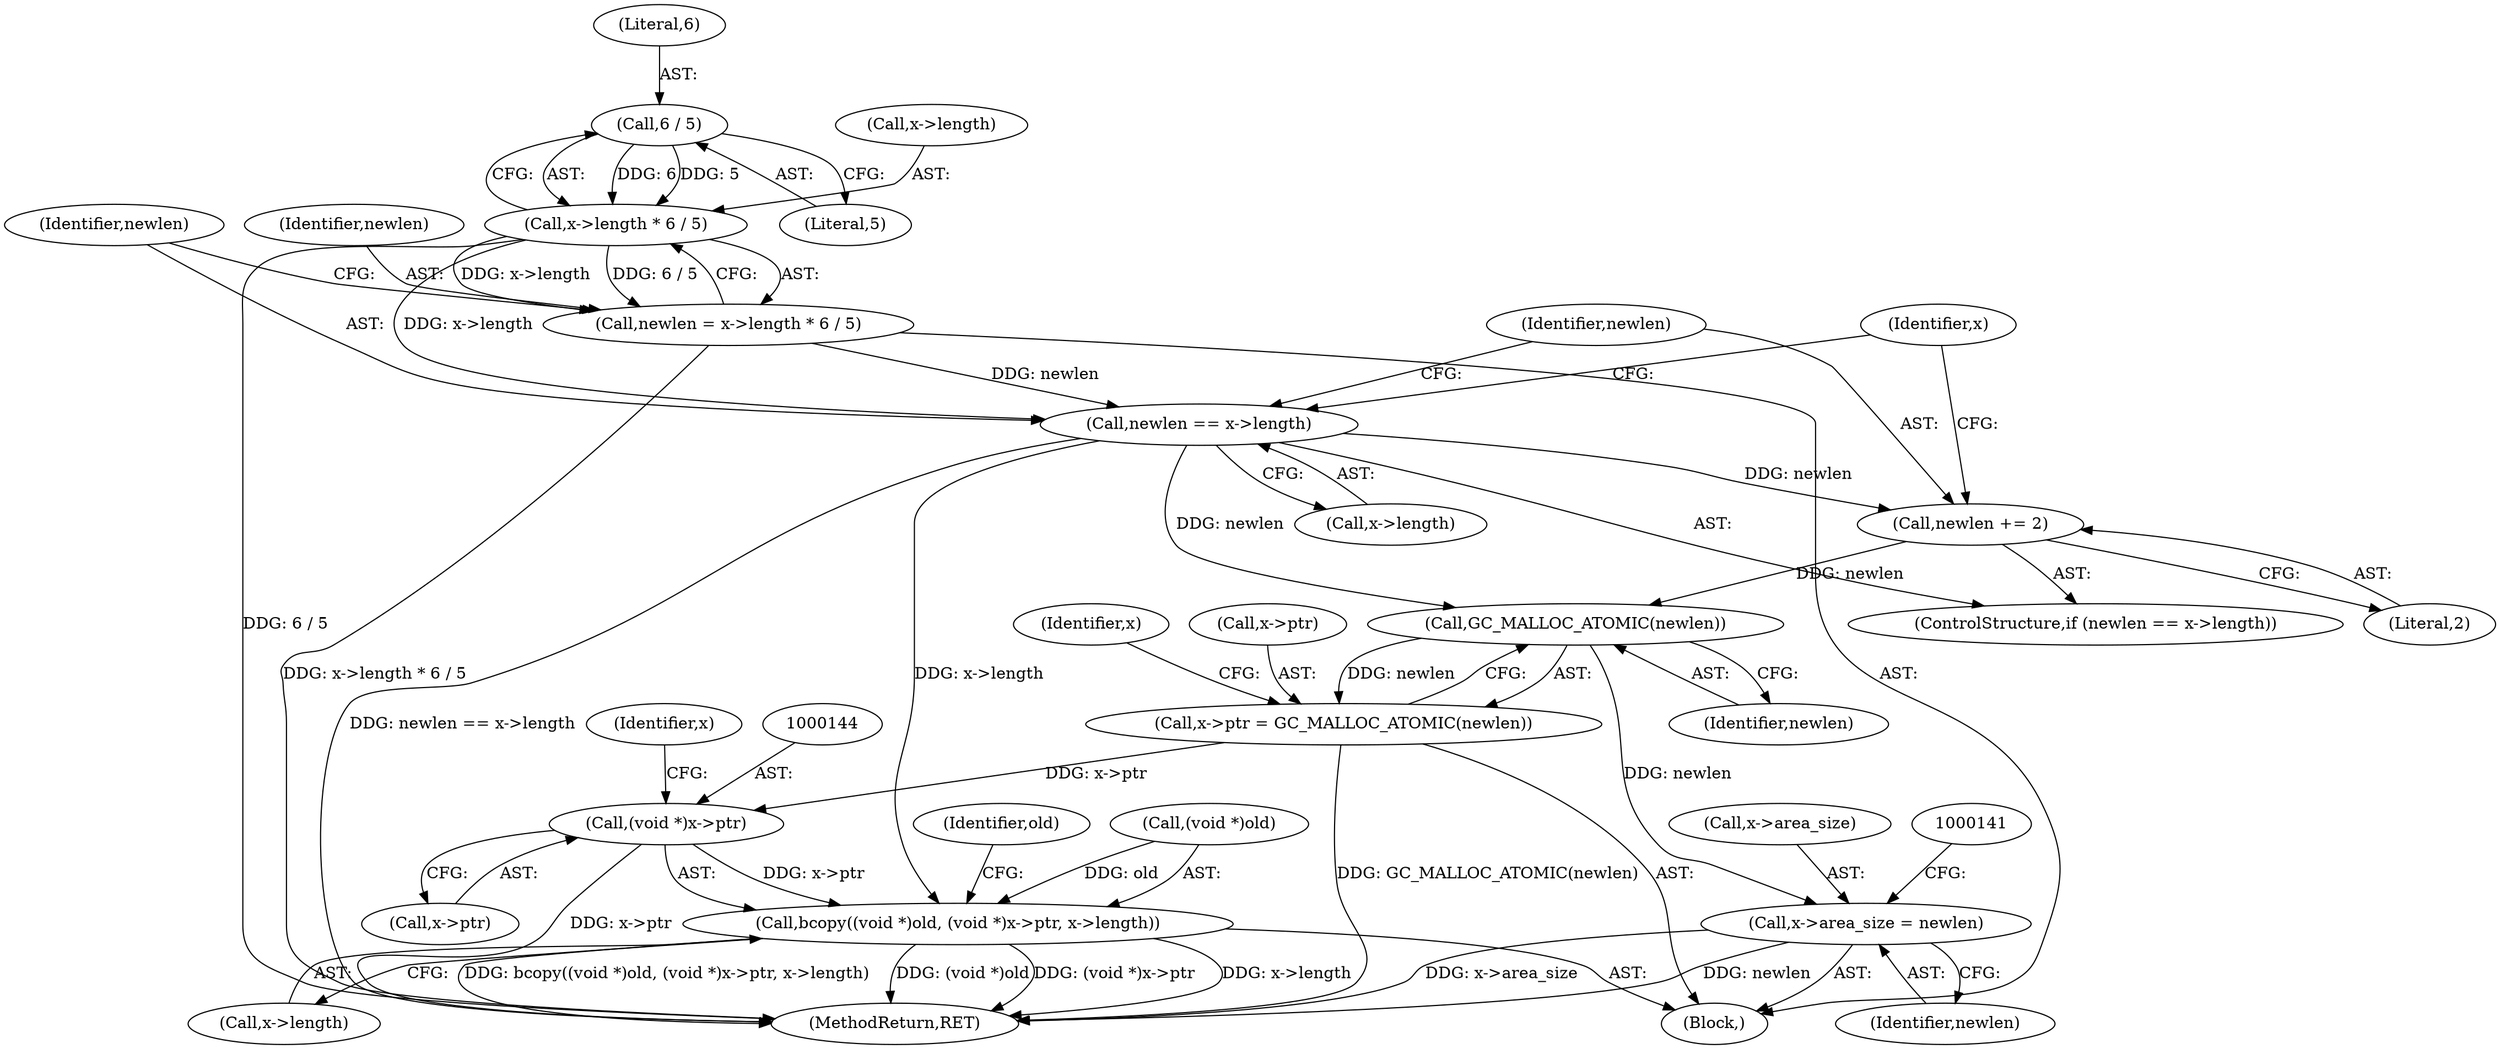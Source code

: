 digraph "1_w3m_d43527cfa0dbb3ccefec4a6f7b32c1434739aa29@del" {
"1000116" [label="(Call,6 / 5)"];
"1000112" [label="(Call,x->length * 6 / 5)"];
"1000110" [label="(Call,newlen = x->length * 6 / 5)"];
"1000120" [label="(Call,newlen == x->length)"];
"1000125" [label="(Call,newlen += 2)"];
"1000132" [label="(Call,GC_MALLOC_ATOMIC(newlen))"];
"1000128" [label="(Call,x->ptr = GC_MALLOC_ATOMIC(newlen))"];
"1000143" [label="(Call,(void *)x->ptr)"];
"1000139" [label="(Call,bcopy((void *)old, (void *)x->ptr, x->length))"];
"1000134" [label="(Call,x->area_size = newlen)"];
"1000111" [label="(Identifier,newlen)"];
"1000149" [label="(Identifier,x)"];
"1000145" [label="(Call,x->ptr)"];
"1000110" [label="(Call,newlen = x->length * 6 / 5)"];
"1000112" [label="(Call,x->length * 6 / 5)"];
"1000120" [label="(Call,newlen == x->length)"];
"1000128" [label="(Call,x->ptr = GC_MALLOC_ATOMIC(newlen))"];
"1000130" [label="(Identifier,x)"];
"1000121" [label="(Identifier,newlen)"];
"1000138" [label="(Identifier,newlen)"];
"1000132" [label="(Call,GC_MALLOC_ATOMIC(newlen))"];
"1000129" [label="(Call,x->ptr)"];
"1000153" [label="(MethodReturn,RET)"];
"1000119" [label="(ControlStructure,if (newlen == x->length))"];
"1000125" [label="(Call,newlen += 2)"];
"1000122" [label="(Call,x->length)"];
"1000140" [label="(Call,(void *)old)"];
"1000134" [label="(Call,x->area_size = newlen)"];
"1000136" [label="(Identifier,x)"];
"1000102" [label="(Block,)"];
"1000116" [label="(Call,6 / 5)"];
"1000133" [label="(Identifier,newlen)"];
"1000152" [label="(Identifier,old)"];
"1000118" [label="(Literal,5)"];
"1000127" [label="(Literal,2)"];
"1000139" [label="(Call,bcopy((void *)old, (void *)x->ptr, x->length))"];
"1000135" [label="(Call,x->area_size)"];
"1000148" [label="(Call,x->length)"];
"1000126" [label="(Identifier,newlen)"];
"1000113" [label="(Call,x->length)"];
"1000143" [label="(Call,(void *)x->ptr)"];
"1000117" [label="(Literal,6)"];
"1000116" -> "1000112"  [label="AST: "];
"1000116" -> "1000118"  [label="CFG: "];
"1000117" -> "1000116"  [label="AST: "];
"1000118" -> "1000116"  [label="AST: "];
"1000112" -> "1000116"  [label="CFG: "];
"1000116" -> "1000112"  [label="DDG: 6"];
"1000116" -> "1000112"  [label="DDG: 5"];
"1000112" -> "1000110"  [label="AST: "];
"1000113" -> "1000112"  [label="AST: "];
"1000110" -> "1000112"  [label="CFG: "];
"1000112" -> "1000153"  [label="DDG: 6 / 5"];
"1000112" -> "1000110"  [label="DDG: x->length"];
"1000112" -> "1000110"  [label="DDG: 6 / 5"];
"1000112" -> "1000120"  [label="DDG: x->length"];
"1000110" -> "1000102"  [label="AST: "];
"1000111" -> "1000110"  [label="AST: "];
"1000121" -> "1000110"  [label="CFG: "];
"1000110" -> "1000153"  [label="DDG: x->length * 6 / 5"];
"1000110" -> "1000120"  [label="DDG: newlen"];
"1000120" -> "1000119"  [label="AST: "];
"1000120" -> "1000122"  [label="CFG: "];
"1000121" -> "1000120"  [label="AST: "];
"1000122" -> "1000120"  [label="AST: "];
"1000126" -> "1000120"  [label="CFG: "];
"1000130" -> "1000120"  [label="CFG: "];
"1000120" -> "1000153"  [label="DDG: newlen == x->length"];
"1000120" -> "1000125"  [label="DDG: newlen"];
"1000120" -> "1000132"  [label="DDG: newlen"];
"1000120" -> "1000139"  [label="DDG: x->length"];
"1000125" -> "1000119"  [label="AST: "];
"1000125" -> "1000127"  [label="CFG: "];
"1000126" -> "1000125"  [label="AST: "];
"1000127" -> "1000125"  [label="AST: "];
"1000130" -> "1000125"  [label="CFG: "];
"1000125" -> "1000132"  [label="DDG: newlen"];
"1000132" -> "1000128"  [label="AST: "];
"1000132" -> "1000133"  [label="CFG: "];
"1000133" -> "1000132"  [label="AST: "];
"1000128" -> "1000132"  [label="CFG: "];
"1000132" -> "1000128"  [label="DDG: newlen"];
"1000132" -> "1000134"  [label="DDG: newlen"];
"1000128" -> "1000102"  [label="AST: "];
"1000129" -> "1000128"  [label="AST: "];
"1000136" -> "1000128"  [label="CFG: "];
"1000128" -> "1000153"  [label="DDG: GC_MALLOC_ATOMIC(newlen)"];
"1000128" -> "1000143"  [label="DDG: x->ptr"];
"1000143" -> "1000139"  [label="AST: "];
"1000143" -> "1000145"  [label="CFG: "];
"1000144" -> "1000143"  [label="AST: "];
"1000145" -> "1000143"  [label="AST: "];
"1000149" -> "1000143"  [label="CFG: "];
"1000143" -> "1000153"  [label="DDG: x->ptr"];
"1000143" -> "1000139"  [label="DDG: x->ptr"];
"1000139" -> "1000102"  [label="AST: "];
"1000139" -> "1000148"  [label="CFG: "];
"1000140" -> "1000139"  [label="AST: "];
"1000148" -> "1000139"  [label="AST: "];
"1000152" -> "1000139"  [label="CFG: "];
"1000139" -> "1000153"  [label="DDG: x->length"];
"1000139" -> "1000153"  [label="DDG: bcopy((void *)old, (void *)x->ptr, x->length)"];
"1000139" -> "1000153"  [label="DDG: (void *)old"];
"1000139" -> "1000153"  [label="DDG: (void *)x->ptr"];
"1000140" -> "1000139"  [label="DDG: old"];
"1000134" -> "1000102"  [label="AST: "];
"1000134" -> "1000138"  [label="CFG: "];
"1000135" -> "1000134"  [label="AST: "];
"1000138" -> "1000134"  [label="AST: "];
"1000141" -> "1000134"  [label="CFG: "];
"1000134" -> "1000153"  [label="DDG: x->area_size"];
"1000134" -> "1000153"  [label="DDG: newlen"];
}
